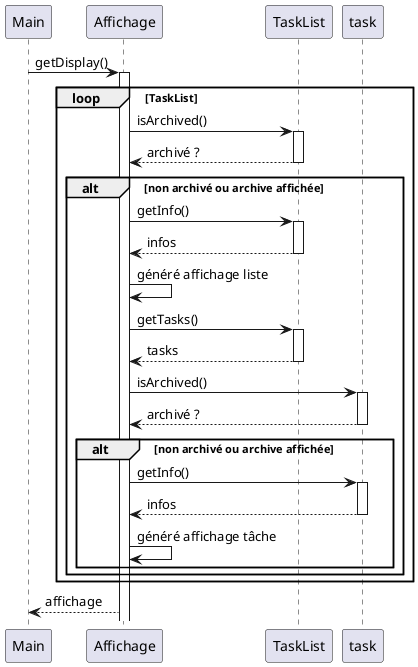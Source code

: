 @startuml

Main -> Affichage : getDisplay()
activate Affichage

loop TaskList
Affichage -> TaskList : isArchived()
activate TaskList
Affichage <-- TaskList : archivé ?
deactivate TaskList

alt non archivé ou archive affichée
    Affichage -> TaskList : getInfo()
    activate TaskList
    Affichage <-- TaskList : infos
    deactivate TaskList

    Affichage -> Affichage : généré affichage liste

    Affichage -> TaskList : getTasks()
    activate TaskList
    Affichage <-- TaskList : tasks
    deactivate TaskList

    Affichage -> task : isArchived()
    activate task
    Affichage <-- task : archivé ?
    deactivate task

    alt non archivé ou archive affichée
        Affichage -> task : getInfo()
        activate task
        Affichage <-- task : infos
        deactivate task
        Affichage -> Affichage : généré affichage tâche
    end
end

end loop

Main <-- Affichage : affichage

@enduml